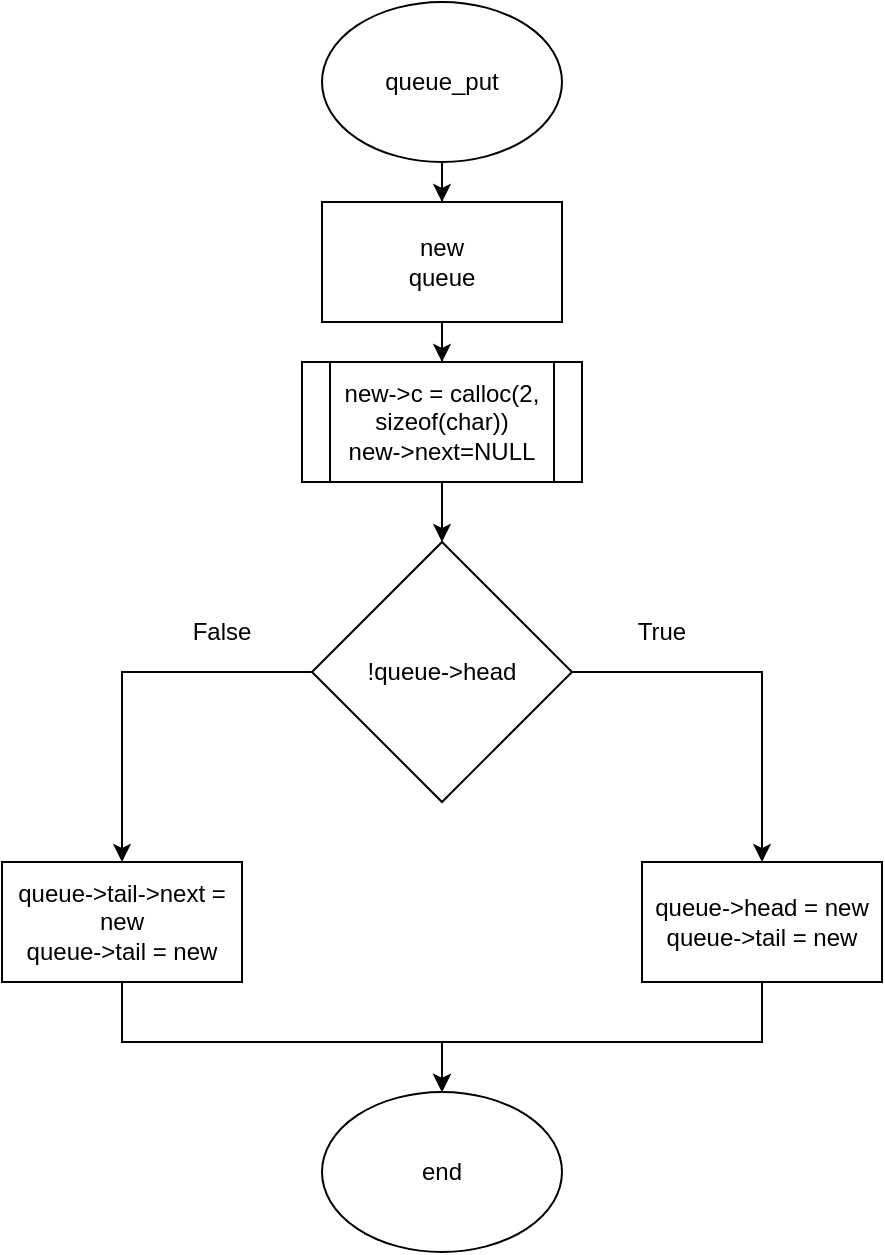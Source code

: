 <mxfile version="22.1.11" type="device">
  <diagram name="Страница — 1" id="ldlUaXFNpmoi6kJo6BO0">
    <mxGraphModel dx="1269" dy="662" grid="1" gridSize="10" guides="1" tooltips="1" connect="1" arrows="1" fold="1" page="1" pageScale="1" pageWidth="827" pageHeight="1169" math="0" shadow="0">
      <root>
        <mxCell id="0" />
        <mxCell id="1" parent="0" />
        <mxCell id="ULVj3Qee5yo7YLs3NfZy-18" style="edgeStyle=orthogonalEdgeStyle;rounded=0;orthogonalLoop=1;jettySize=auto;html=1;entryX=0.5;entryY=0;entryDx=0;entryDy=0;" edge="1" parent="1" source="ULVj3Qee5yo7YLs3NfZy-1" target="ULVj3Qee5yo7YLs3NfZy-2">
          <mxGeometry relative="1" as="geometry" />
        </mxCell>
        <mxCell id="ULVj3Qee5yo7YLs3NfZy-1" value="queue_put" style="ellipse;whiteSpace=wrap;html=1;" vertex="1" parent="1">
          <mxGeometry x="340" y="40" width="120" height="80" as="geometry" />
        </mxCell>
        <mxCell id="ULVj3Qee5yo7YLs3NfZy-17" style="edgeStyle=orthogonalEdgeStyle;rounded=0;orthogonalLoop=1;jettySize=auto;html=1;entryX=0.5;entryY=0;entryDx=0;entryDy=0;" edge="1" parent="1" source="ULVj3Qee5yo7YLs3NfZy-2" target="ULVj3Qee5yo7YLs3NfZy-4">
          <mxGeometry relative="1" as="geometry" />
        </mxCell>
        <mxCell id="ULVj3Qee5yo7YLs3NfZy-2" value="new&lt;br&gt;queue" style="rounded=0;whiteSpace=wrap;html=1;" vertex="1" parent="1">
          <mxGeometry x="340" y="140" width="120" height="60" as="geometry" />
        </mxCell>
        <mxCell id="ULVj3Qee5yo7YLs3NfZy-16" style="edgeStyle=orthogonalEdgeStyle;rounded=0;orthogonalLoop=1;jettySize=auto;html=1;entryX=0.5;entryY=0;entryDx=0;entryDy=0;" edge="1" parent="1" source="ULVj3Qee5yo7YLs3NfZy-4" target="ULVj3Qee5yo7YLs3NfZy-5">
          <mxGeometry relative="1" as="geometry" />
        </mxCell>
        <mxCell id="ULVj3Qee5yo7YLs3NfZy-4" value="new-&amp;gt;c = calloc(2, sizeof(char))&lt;br&gt;new-&amp;gt;next=NULL" style="shape=process;whiteSpace=wrap;html=1;backgroundOutline=1;" vertex="1" parent="1">
          <mxGeometry x="330" y="220" width="140" height="60" as="geometry" />
        </mxCell>
        <mxCell id="ULVj3Qee5yo7YLs3NfZy-12" style="edgeStyle=orthogonalEdgeStyle;rounded=0;orthogonalLoop=1;jettySize=auto;html=1;entryX=0.5;entryY=0;entryDx=0;entryDy=0;" edge="1" parent="1" source="ULVj3Qee5yo7YLs3NfZy-5" target="ULVj3Qee5yo7YLs3NfZy-7">
          <mxGeometry relative="1" as="geometry" />
        </mxCell>
        <mxCell id="ULVj3Qee5yo7YLs3NfZy-13" style="edgeStyle=orthogonalEdgeStyle;rounded=0;orthogonalLoop=1;jettySize=auto;html=1;entryX=0.5;entryY=0;entryDx=0;entryDy=0;" edge="1" parent="1" source="ULVj3Qee5yo7YLs3NfZy-5" target="ULVj3Qee5yo7YLs3NfZy-6">
          <mxGeometry relative="1" as="geometry" />
        </mxCell>
        <mxCell id="ULVj3Qee5yo7YLs3NfZy-5" value="!queue-&amp;gt;head" style="rhombus;whiteSpace=wrap;html=1;" vertex="1" parent="1">
          <mxGeometry x="335" y="310" width="130" height="130" as="geometry" />
        </mxCell>
        <mxCell id="ULVj3Qee5yo7YLs3NfZy-10" style="edgeStyle=orthogonalEdgeStyle;rounded=0;orthogonalLoop=1;jettySize=auto;html=1;entryX=0.5;entryY=0;entryDx=0;entryDy=0;" edge="1" parent="1" source="ULVj3Qee5yo7YLs3NfZy-6" target="ULVj3Qee5yo7YLs3NfZy-9">
          <mxGeometry relative="1" as="geometry">
            <Array as="points">
              <mxPoint x="560" y="560" />
              <mxPoint x="400" y="560" />
            </Array>
          </mxGeometry>
        </mxCell>
        <mxCell id="ULVj3Qee5yo7YLs3NfZy-6" value="queue-&amp;gt;head = new&lt;br&gt;queue-&amp;gt;tail = new" style="rounded=0;whiteSpace=wrap;html=1;" vertex="1" parent="1">
          <mxGeometry x="500" y="470" width="120" height="60" as="geometry" />
        </mxCell>
        <mxCell id="ULVj3Qee5yo7YLs3NfZy-11" style="edgeStyle=orthogonalEdgeStyle;rounded=0;orthogonalLoop=1;jettySize=auto;html=1;entryX=0.5;entryY=0;entryDx=0;entryDy=0;" edge="1" parent="1" source="ULVj3Qee5yo7YLs3NfZy-7" target="ULVj3Qee5yo7YLs3NfZy-9">
          <mxGeometry relative="1" as="geometry">
            <Array as="points">
              <mxPoint x="240" y="560" />
              <mxPoint x="400" y="560" />
            </Array>
          </mxGeometry>
        </mxCell>
        <mxCell id="ULVj3Qee5yo7YLs3NfZy-7" value="queue-&amp;gt;tail-&amp;gt;next = new&lt;br&gt;queue-&amp;gt;tail = new" style="rounded=0;whiteSpace=wrap;html=1;" vertex="1" parent="1">
          <mxGeometry x="180" y="470" width="120" height="60" as="geometry" />
        </mxCell>
        <mxCell id="ULVj3Qee5yo7YLs3NfZy-9" value="end" style="ellipse;whiteSpace=wrap;html=1;" vertex="1" parent="1">
          <mxGeometry x="340" y="585" width="120" height="80" as="geometry" />
        </mxCell>
        <mxCell id="ULVj3Qee5yo7YLs3NfZy-14" value="True" style="text;html=1;strokeColor=none;fillColor=none;align=center;verticalAlign=middle;whiteSpace=wrap;rounded=0;" vertex="1" parent="1">
          <mxGeometry x="480" y="340" width="60" height="30" as="geometry" />
        </mxCell>
        <mxCell id="ULVj3Qee5yo7YLs3NfZy-15" value="False" style="text;html=1;strokeColor=none;fillColor=none;align=center;verticalAlign=middle;whiteSpace=wrap;rounded=0;" vertex="1" parent="1">
          <mxGeometry x="260" y="340" width="60" height="30" as="geometry" />
        </mxCell>
      </root>
    </mxGraphModel>
  </diagram>
</mxfile>
